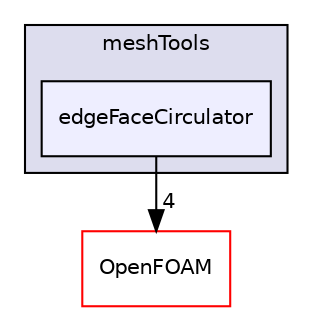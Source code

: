 digraph "src/meshTools/edgeFaceCirculator" {
  bgcolor=transparent;
  compound=true
  node [ fontsize="10", fontname="Helvetica"];
  edge [ labelfontsize="10", labelfontname="Helvetica"];
  subgraph clusterdir_ae30ad0bef50cf391b24c614251bb9fd {
    graph [ bgcolor="#ddddee", pencolor="black", label="meshTools" fontname="Helvetica", fontsize="10", URL="dir_ae30ad0bef50cf391b24c614251bb9fd.html"]
  dir_128f2956519415e6097dd3d5915f8df1 [shape=box, label="edgeFaceCirculator", style="filled", fillcolor="#eeeeff", pencolor="black", URL="dir_128f2956519415e6097dd3d5915f8df1.html"];
  }
  dir_c5473ff19b20e6ec4dfe5c310b3778a8 [shape=box label="OpenFOAM" color="red" URL="dir_c5473ff19b20e6ec4dfe5c310b3778a8.html"];
  dir_128f2956519415e6097dd3d5915f8df1->dir_c5473ff19b20e6ec4dfe5c310b3778a8 [headlabel="4", labeldistance=1.5 headhref="dir_001790_001896.html"];
}
